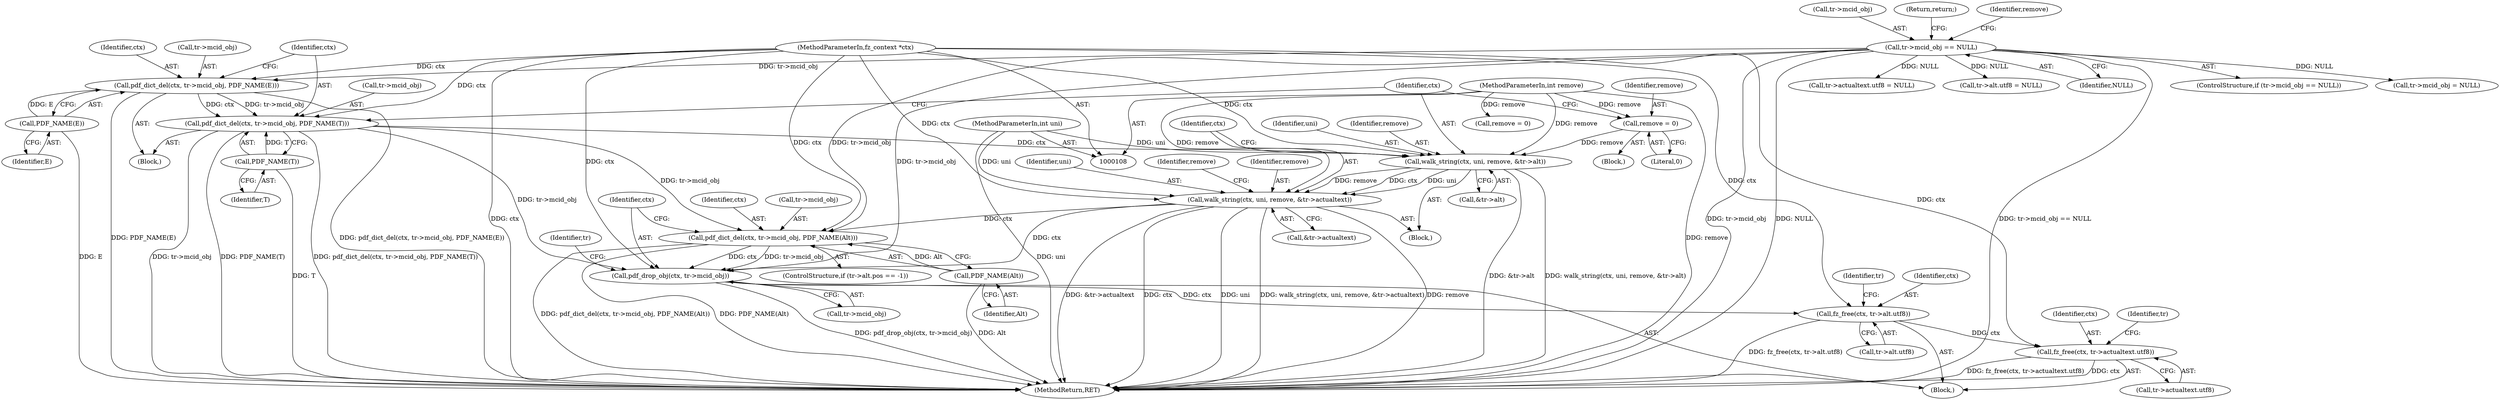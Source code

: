 digraph "0_ghostscript_97096297d409ec6f206298444ba00719607e8ba8@API" {
"1000222" [label="(Call,fz_free(ctx, tr->actualtext.utf8))"];
"1000208" [label="(Call,fz_free(ctx, tr->alt.utf8))"];
"1000198" [label="(Call,pdf_drop_obj(ctx, tr->mcid_obj))"];
"1000171" [label="(Call,walk_string(ctx, uni, remove, &tr->actualtext))"];
"1000163" [label="(Call,walk_string(ctx, uni, remove, &tr->alt))"];
"1000132" [label="(Call,pdf_dict_del(ctx, tr->mcid_obj, PDF_NAME(T)))"];
"1000125" [label="(Call,pdf_dict_del(ctx, tr->mcid_obj, PDF_NAME(E)))"];
"1000109" [label="(MethodParameterIn,fz_context *ctx)"];
"1000116" [label="(Call,tr->mcid_obj == NULL)"];
"1000130" [label="(Call,PDF_NAME(E))"];
"1000137" [label="(Call,PDF_NAME(T))"];
"1000112" [label="(MethodParameterIn,int uni)"];
"1000160" [label="(Call,remove = 0)"];
"1000113" [label="(MethodParameterIn,int remove)"];
"1000191" [label="(Call,pdf_dict_del(ctx, tr->mcid_obj, PDF_NAME(Alt)))"];
"1000196" [label="(Call,PDF_NAME(Alt))"];
"1000208" [label="(Call,fz_free(ctx, tr->alt.utf8))"];
"1000156" [label="(Block,)"];
"1000229" [label="(Call,tr->actualtext.utf8 = NULL)"];
"1000215" [label="(Call,tr->alt.utf8 = NULL)"];
"1000162" [label="(Literal,0)"];
"1000222" [label="(Call,fz_free(ctx, tr->actualtext.utf8))"];
"1000112" [label="(MethodParameterIn,int uni)"];
"1000114" [label="(Block,)"];
"1000163" [label="(Call,walk_string(ctx, uni, remove, &tr->alt))"];
"1000237" [label="(MethodReturn,RET)"];
"1000192" [label="(Identifier,ctx)"];
"1000116" [label="(Call,tr->mcid_obj == NULL)"];
"1000165" [label="(Identifier,uni)"];
"1000191" [label="(Call,pdf_dict_del(ctx, tr->mcid_obj, PDF_NAME(Alt)))"];
"1000117" [label="(Call,tr->mcid_obj)"];
"1000166" [label="(Identifier,remove)"];
"1000121" [label="(Return,return;)"];
"1000171" [label="(Call,walk_string(ctx, uni, remove, &tr->actualtext))"];
"1000137" [label="(Call,PDF_NAME(T))"];
"1000127" [label="(Call,tr->mcid_obj)"];
"1000210" [label="(Call,tr->alt.utf8)"];
"1000120" [label="(Identifier,NULL)"];
"1000173" [label="(Identifier,uni)"];
"1000131" [label="(Identifier,E)"];
"1000115" [label="(ControlStructure,if (tr->mcid_obj == NULL))"];
"1000160" [label="(Call,remove = 0)"];
"1000172" [label="(Identifier,ctx)"];
"1000218" [label="(Identifier,tr)"];
"1000224" [label="(Call,tr->actualtext.utf8)"];
"1000157" [label="(Call,remove = 0)"];
"1000203" [label="(Call,tr->mcid_obj = NULL)"];
"1000126" [label="(Identifier,ctx)"];
"1000232" [label="(Identifier,tr)"];
"1000161" [label="(Identifier,remove)"];
"1000193" [label="(Call,tr->mcid_obj)"];
"1000182" [label="(ControlStructure,if (tr->alt.pos == -1))"];
"1000223" [label="(Identifier,ctx)"];
"1000164" [label="(Identifier,ctx)"];
"1000125" [label="(Call,pdf_dict_del(ctx, tr->mcid_obj, PDF_NAME(E)))"];
"1000130" [label="(Call,PDF_NAME(E))"];
"1000205" [label="(Identifier,tr)"];
"1000180" [label="(Identifier,remove)"];
"1000181" [label="(Block,)"];
"1000138" [label="(Identifier,T)"];
"1000167" [label="(Call,&tr->alt)"];
"1000174" [label="(Identifier,remove)"];
"1000175" [label="(Call,&tr->actualtext)"];
"1000123" [label="(Identifier,remove)"];
"1000196" [label="(Call,PDF_NAME(Alt))"];
"1000200" [label="(Call,tr->mcid_obj)"];
"1000124" [label="(Block,)"];
"1000198" [label="(Call,pdf_drop_obj(ctx, tr->mcid_obj))"];
"1000197" [label="(Identifier,Alt)"];
"1000209" [label="(Identifier,ctx)"];
"1000133" [label="(Identifier,ctx)"];
"1000199" [label="(Identifier,ctx)"];
"1000113" [label="(MethodParameterIn,int remove)"];
"1000132" [label="(Call,pdf_dict_del(ctx, tr->mcid_obj, PDF_NAME(T)))"];
"1000109" [label="(MethodParameterIn,fz_context *ctx)"];
"1000134" [label="(Call,tr->mcid_obj)"];
"1000222" -> "1000181"  [label="AST: "];
"1000222" -> "1000224"  [label="CFG: "];
"1000223" -> "1000222"  [label="AST: "];
"1000224" -> "1000222"  [label="AST: "];
"1000232" -> "1000222"  [label="CFG: "];
"1000222" -> "1000237"  [label="DDG: ctx"];
"1000222" -> "1000237"  [label="DDG: fz_free(ctx, tr->actualtext.utf8)"];
"1000208" -> "1000222"  [label="DDG: ctx"];
"1000109" -> "1000222"  [label="DDG: ctx"];
"1000208" -> "1000181"  [label="AST: "];
"1000208" -> "1000210"  [label="CFG: "];
"1000209" -> "1000208"  [label="AST: "];
"1000210" -> "1000208"  [label="AST: "];
"1000218" -> "1000208"  [label="CFG: "];
"1000208" -> "1000237"  [label="DDG: fz_free(ctx, tr->alt.utf8)"];
"1000198" -> "1000208"  [label="DDG: ctx"];
"1000109" -> "1000208"  [label="DDG: ctx"];
"1000198" -> "1000181"  [label="AST: "];
"1000198" -> "1000200"  [label="CFG: "];
"1000199" -> "1000198"  [label="AST: "];
"1000200" -> "1000198"  [label="AST: "];
"1000205" -> "1000198"  [label="CFG: "];
"1000198" -> "1000237"  [label="DDG: pdf_drop_obj(ctx, tr->mcid_obj)"];
"1000171" -> "1000198"  [label="DDG: ctx"];
"1000191" -> "1000198"  [label="DDG: ctx"];
"1000191" -> "1000198"  [label="DDG: tr->mcid_obj"];
"1000109" -> "1000198"  [label="DDG: ctx"];
"1000116" -> "1000198"  [label="DDG: tr->mcid_obj"];
"1000132" -> "1000198"  [label="DDG: tr->mcid_obj"];
"1000171" -> "1000114"  [label="AST: "];
"1000171" -> "1000175"  [label="CFG: "];
"1000172" -> "1000171"  [label="AST: "];
"1000173" -> "1000171"  [label="AST: "];
"1000174" -> "1000171"  [label="AST: "];
"1000175" -> "1000171"  [label="AST: "];
"1000180" -> "1000171"  [label="CFG: "];
"1000171" -> "1000237"  [label="DDG: ctx"];
"1000171" -> "1000237"  [label="DDG: uni"];
"1000171" -> "1000237"  [label="DDG: walk_string(ctx, uni, remove, &tr->actualtext)"];
"1000171" -> "1000237"  [label="DDG: remove"];
"1000171" -> "1000237"  [label="DDG: &tr->actualtext"];
"1000163" -> "1000171"  [label="DDG: ctx"];
"1000163" -> "1000171"  [label="DDG: uni"];
"1000163" -> "1000171"  [label="DDG: remove"];
"1000109" -> "1000171"  [label="DDG: ctx"];
"1000112" -> "1000171"  [label="DDG: uni"];
"1000113" -> "1000171"  [label="DDG: remove"];
"1000171" -> "1000191"  [label="DDG: ctx"];
"1000163" -> "1000114"  [label="AST: "];
"1000163" -> "1000167"  [label="CFG: "];
"1000164" -> "1000163"  [label="AST: "];
"1000165" -> "1000163"  [label="AST: "];
"1000166" -> "1000163"  [label="AST: "];
"1000167" -> "1000163"  [label="AST: "];
"1000172" -> "1000163"  [label="CFG: "];
"1000163" -> "1000237"  [label="DDG: &tr->alt"];
"1000163" -> "1000237"  [label="DDG: walk_string(ctx, uni, remove, &tr->alt)"];
"1000132" -> "1000163"  [label="DDG: ctx"];
"1000109" -> "1000163"  [label="DDG: ctx"];
"1000112" -> "1000163"  [label="DDG: uni"];
"1000160" -> "1000163"  [label="DDG: remove"];
"1000113" -> "1000163"  [label="DDG: remove"];
"1000132" -> "1000124"  [label="AST: "];
"1000132" -> "1000137"  [label="CFG: "];
"1000133" -> "1000132"  [label="AST: "];
"1000134" -> "1000132"  [label="AST: "];
"1000137" -> "1000132"  [label="AST: "];
"1000164" -> "1000132"  [label="CFG: "];
"1000132" -> "1000237"  [label="DDG: pdf_dict_del(ctx, tr->mcid_obj, PDF_NAME(T))"];
"1000132" -> "1000237"  [label="DDG: tr->mcid_obj"];
"1000132" -> "1000237"  [label="DDG: PDF_NAME(T)"];
"1000125" -> "1000132"  [label="DDG: ctx"];
"1000125" -> "1000132"  [label="DDG: tr->mcid_obj"];
"1000109" -> "1000132"  [label="DDG: ctx"];
"1000137" -> "1000132"  [label="DDG: T"];
"1000132" -> "1000191"  [label="DDG: tr->mcid_obj"];
"1000125" -> "1000124"  [label="AST: "];
"1000125" -> "1000130"  [label="CFG: "];
"1000126" -> "1000125"  [label="AST: "];
"1000127" -> "1000125"  [label="AST: "];
"1000130" -> "1000125"  [label="AST: "];
"1000133" -> "1000125"  [label="CFG: "];
"1000125" -> "1000237"  [label="DDG: PDF_NAME(E)"];
"1000125" -> "1000237"  [label="DDG: pdf_dict_del(ctx, tr->mcid_obj, PDF_NAME(E))"];
"1000109" -> "1000125"  [label="DDG: ctx"];
"1000116" -> "1000125"  [label="DDG: tr->mcid_obj"];
"1000130" -> "1000125"  [label="DDG: E"];
"1000109" -> "1000108"  [label="AST: "];
"1000109" -> "1000237"  [label="DDG: ctx"];
"1000109" -> "1000191"  [label="DDG: ctx"];
"1000116" -> "1000115"  [label="AST: "];
"1000116" -> "1000120"  [label="CFG: "];
"1000117" -> "1000116"  [label="AST: "];
"1000120" -> "1000116"  [label="AST: "];
"1000121" -> "1000116"  [label="CFG: "];
"1000123" -> "1000116"  [label="CFG: "];
"1000116" -> "1000237"  [label="DDG: tr->mcid_obj"];
"1000116" -> "1000237"  [label="DDG: NULL"];
"1000116" -> "1000237"  [label="DDG: tr->mcid_obj == NULL"];
"1000116" -> "1000191"  [label="DDG: tr->mcid_obj"];
"1000116" -> "1000203"  [label="DDG: NULL"];
"1000116" -> "1000215"  [label="DDG: NULL"];
"1000116" -> "1000229"  [label="DDG: NULL"];
"1000130" -> "1000131"  [label="CFG: "];
"1000131" -> "1000130"  [label="AST: "];
"1000130" -> "1000237"  [label="DDG: E"];
"1000137" -> "1000138"  [label="CFG: "];
"1000138" -> "1000137"  [label="AST: "];
"1000137" -> "1000237"  [label="DDG: T"];
"1000112" -> "1000108"  [label="AST: "];
"1000112" -> "1000237"  [label="DDG: uni"];
"1000160" -> "1000156"  [label="AST: "];
"1000160" -> "1000162"  [label="CFG: "];
"1000161" -> "1000160"  [label="AST: "];
"1000162" -> "1000160"  [label="AST: "];
"1000164" -> "1000160"  [label="CFG: "];
"1000113" -> "1000160"  [label="DDG: remove"];
"1000113" -> "1000108"  [label="AST: "];
"1000113" -> "1000237"  [label="DDG: remove"];
"1000113" -> "1000157"  [label="DDG: remove"];
"1000191" -> "1000182"  [label="AST: "];
"1000191" -> "1000196"  [label="CFG: "];
"1000192" -> "1000191"  [label="AST: "];
"1000193" -> "1000191"  [label="AST: "];
"1000196" -> "1000191"  [label="AST: "];
"1000199" -> "1000191"  [label="CFG: "];
"1000191" -> "1000237"  [label="DDG: pdf_dict_del(ctx, tr->mcid_obj, PDF_NAME(Alt))"];
"1000191" -> "1000237"  [label="DDG: PDF_NAME(Alt)"];
"1000196" -> "1000191"  [label="DDG: Alt"];
"1000196" -> "1000197"  [label="CFG: "];
"1000197" -> "1000196"  [label="AST: "];
"1000196" -> "1000237"  [label="DDG: Alt"];
}
